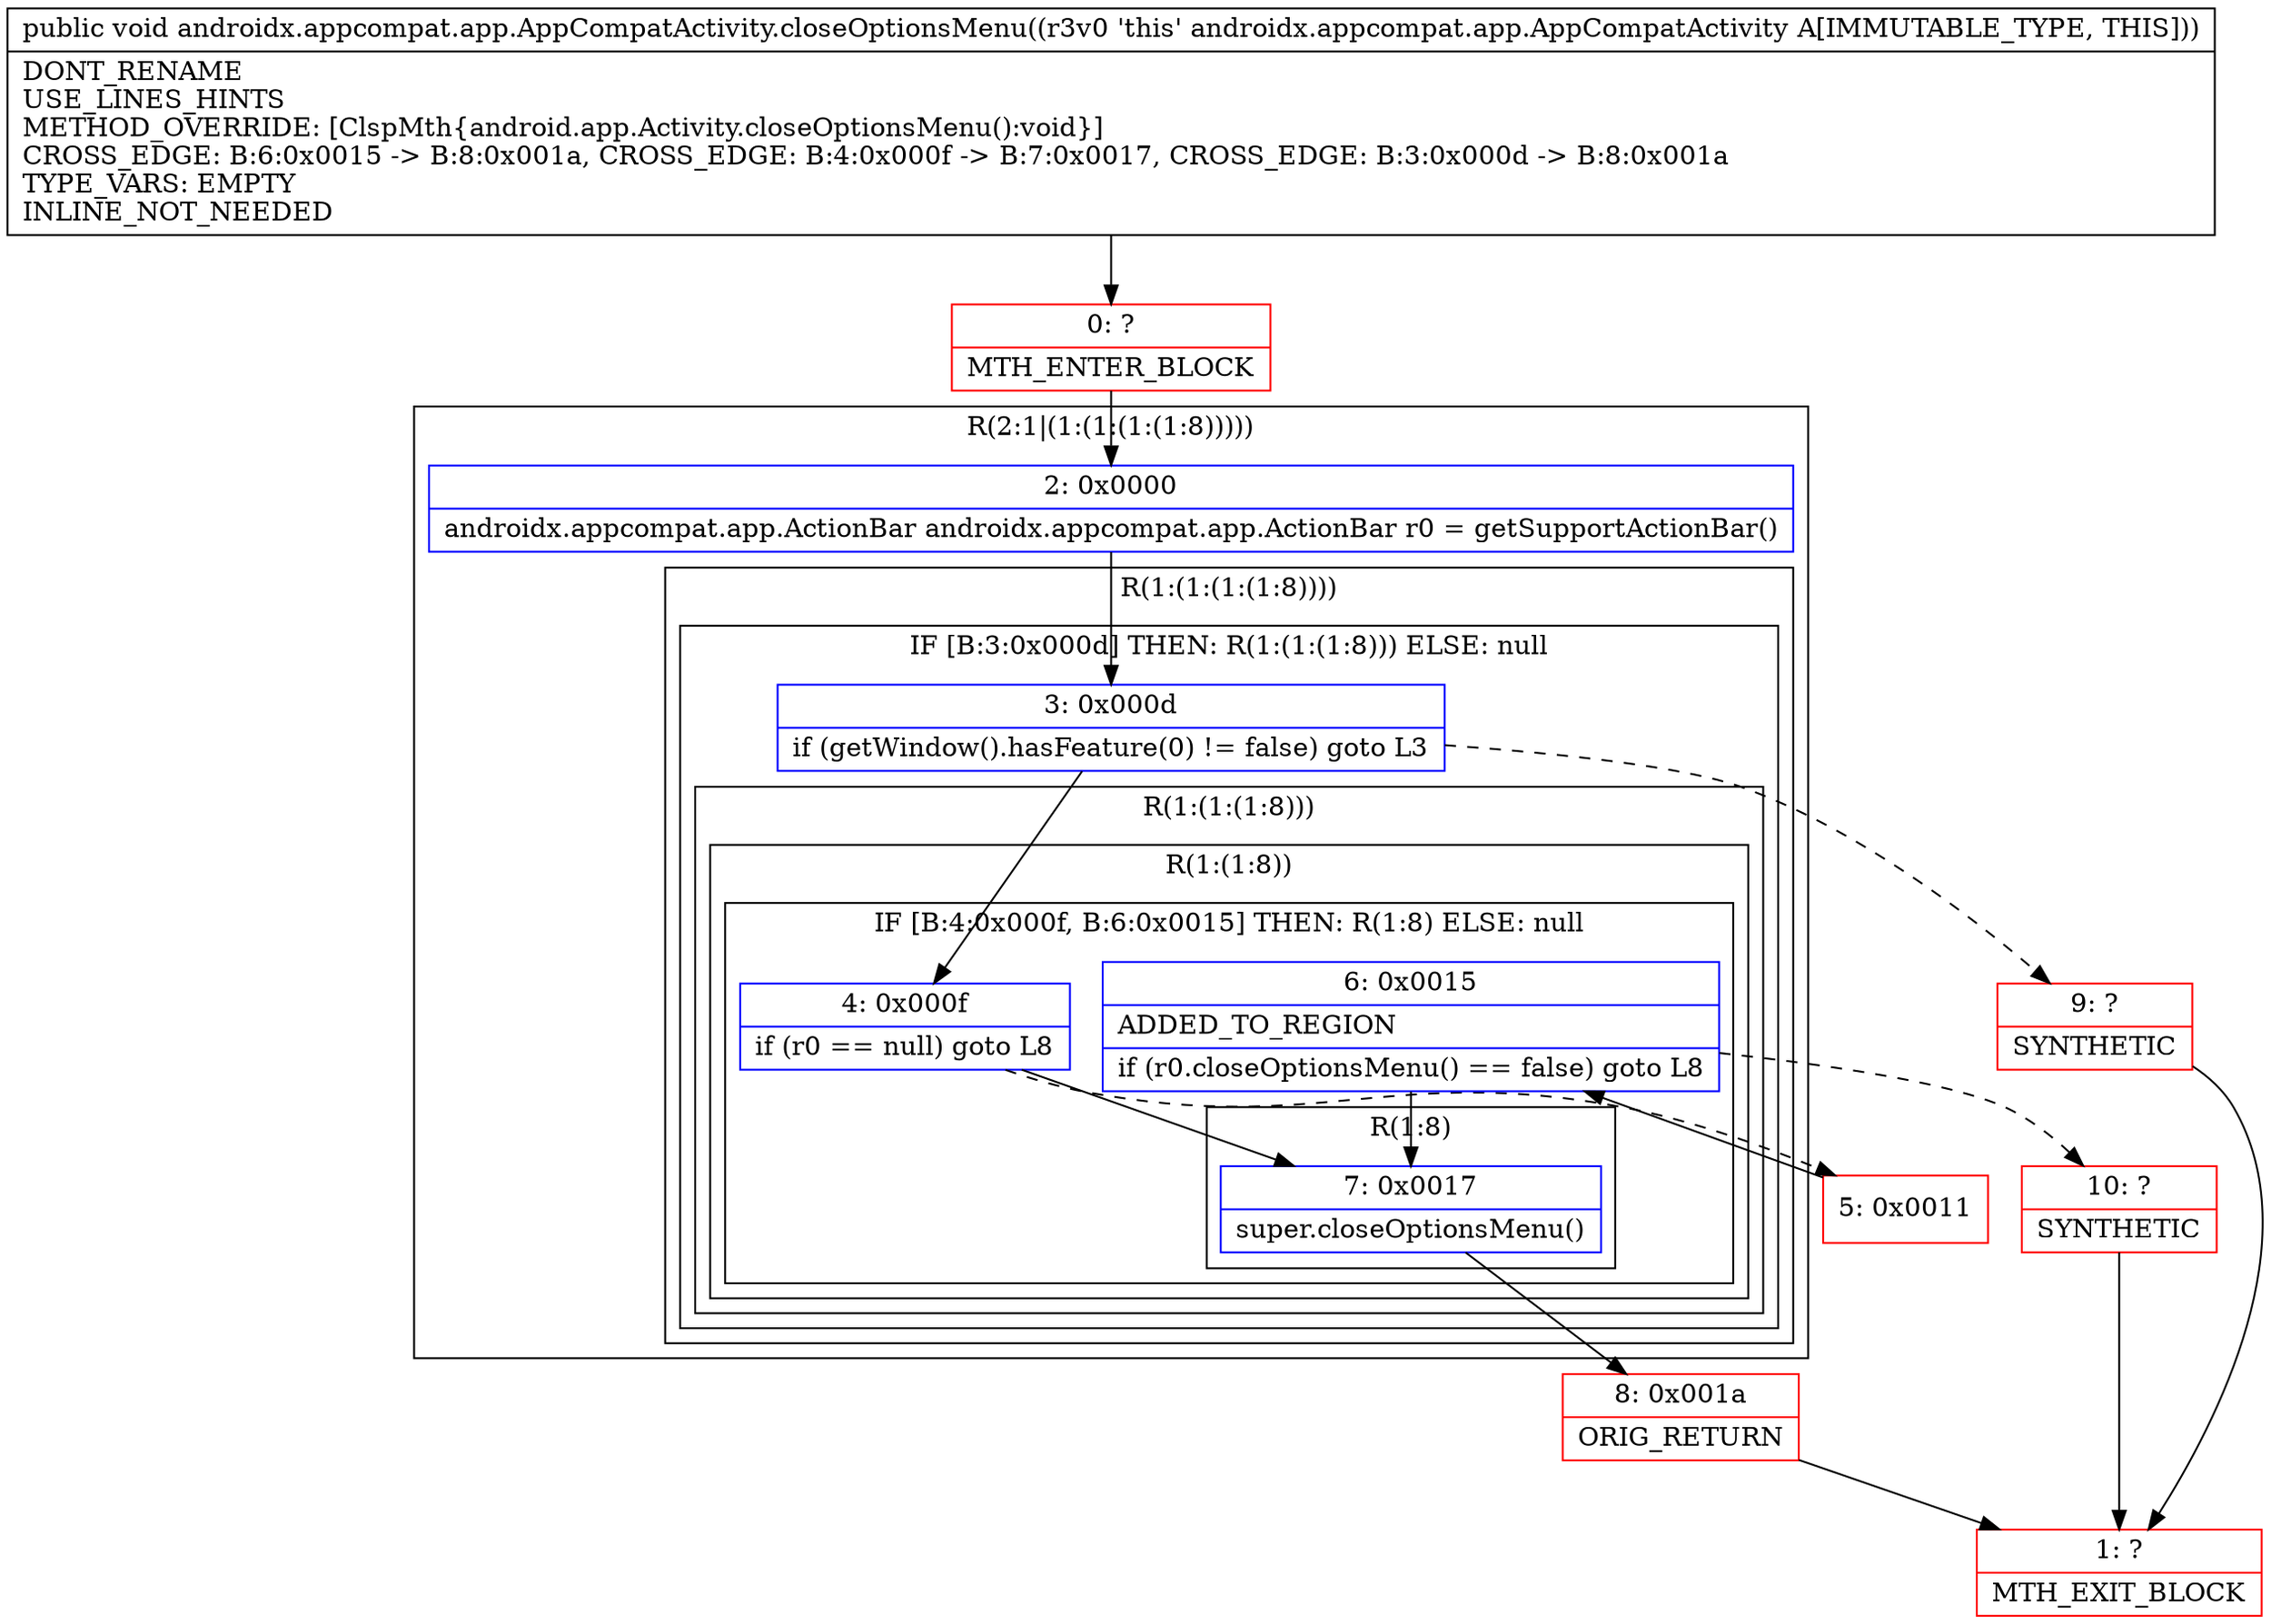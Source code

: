 digraph "CFG forandroidx.appcompat.app.AppCompatActivity.closeOptionsMenu()V" {
subgraph cluster_Region_373933011 {
label = "R(2:1|(1:(1:(1:(1:8)))))";
node [shape=record,color=blue];
Node_2 [shape=record,label="{2\:\ 0x0000|androidx.appcompat.app.ActionBar androidx.appcompat.app.ActionBar r0 = getSupportActionBar()\l}"];
subgraph cluster_Region_1049980310 {
label = "R(1:(1:(1:(1:8))))";
node [shape=record,color=blue];
subgraph cluster_IfRegion_1129508738 {
label = "IF [B:3:0x000d] THEN: R(1:(1:(1:8))) ELSE: null";
node [shape=record,color=blue];
Node_3 [shape=record,label="{3\:\ 0x000d|if (getWindow().hasFeature(0) != false) goto L3\l}"];
subgraph cluster_Region_1031600676 {
label = "R(1:(1:(1:8)))";
node [shape=record,color=blue];
subgraph cluster_Region_986415243 {
label = "R(1:(1:8))";
node [shape=record,color=blue];
subgraph cluster_IfRegion_1073899145 {
label = "IF [B:4:0x000f, B:6:0x0015] THEN: R(1:8) ELSE: null";
node [shape=record,color=blue];
Node_4 [shape=record,label="{4\:\ 0x000f|if (r0 == null) goto L8\l}"];
Node_6 [shape=record,label="{6\:\ 0x0015|ADDED_TO_REGION\l|if (r0.closeOptionsMenu() == false) goto L8\l}"];
subgraph cluster_Region_799519641 {
label = "R(1:8)";
node [shape=record,color=blue];
Node_7 [shape=record,label="{7\:\ 0x0017|super.closeOptionsMenu()\l}"];
}
}
}
}
}
}
}
Node_0 [shape=record,color=red,label="{0\:\ ?|MTH_ENTER_BLOCK\l}"];
Node_5 [shape=record,color=red,label="{5\:\ 0x0011}"];
Node_10 [shape=record,color=red,label="{10\:\ ?|SYNTHETIC\l}"];
Node_1 [shape=record,color=red,label="{1\:\ ?|MTH_EXIT_BLOCK\l}"];
Node_8 [shape=record,color=red,label="{8\:\ 0x001a|ORIG_RETURN\l}"];
Node_9 [shape=record,color=red,label="{9\:\ ?|SYNTHETIC\l}"];
MethodNode[shape=record,label="{public void androidx.appcompat.app.AppCompatActivity.closeOptionsMenu((r3v0 'this' androidx.appcompat.app.AppCompatActivity A[IMMUTABLE_TYPE, THIS]))  | DONT_RENAME\lUSE_LINES_HINTS\lMETHOD_OVERRIDE: [ClspMth\{android.app.Activity.closeOptionsMenu():void\}]\lCROSS_EDGE: B:6:0x0015 \-\> B:8:0x001a, CROSS_EDGE: B:4:0x000f \-\> B:7:0x0017, CROSS_EDGE: B:3:0x000d \-\> B:8:0x001a\lTYPE_VARS: EMPTY\lINLINE_NOT_NEEDED\l}"];
MethodNode -> Node_0;Node_2 -> Node_3;
Node_3 -> Node_4;
Node_3 -> Node_9[style=dashed];
Node_4 -> Node_5[style=dashed];
Node_4 -> Node_7;
Node_6 -> Node_7;
Node_6 -> Node_10[style=dashed];
Node_7 -> Node_8;
Node_0 -> Node_2;
Node_5 -> Node_6;
Node_10 -> Node_1;
Node_8 -> Node_1;
Node_9 -> Node_1;
}

